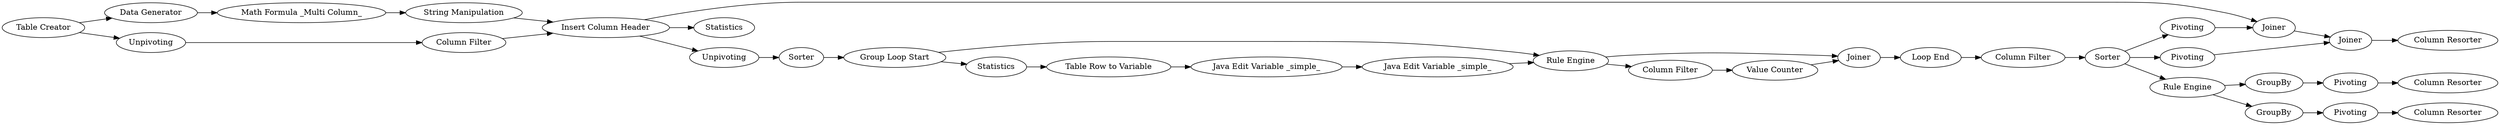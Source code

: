 digraph {
	2268 -> 2270
	2272 -> 157
	2262 -> 2281
	2273 -> 2279
	2259 -> 2264
	1487 -> 2289
	2264 -> 2262
	2276 -> 2283
	2265 -> 2266
	2289 -> 2290
	2262 -> 2263
	157 -> 2275
	2266 -> 2269
	2263 -> 2267
	2252 -> 2290
	2275 -> 2278
	2262 -> 2282
	2267 -> 2268
	2276 -> 2291
	2282 -> 2283
	2287 -> 1487
	2260 -> 2252
	2278 -> 2276
	17 -> 2260
	2263 -> 2265
	2276 -> 17
	2281 -> 2284
	2283 -> 2284
	2252 -> 2286
	2284 -> 2292
	2286 -> 2287
	2272 -> 2273
	2256 -> 2259
	2279 -> 2276
	2255 -> 2256
	2290 -> 2256
	2290 -> 2254
	2254 -> 2255
	2270 [label="Column Resorter"]
	2283 [label=Joiner]
	2276 [label="Insert Column Header"]
	2279 [label="Column Filter"]
	2260 [label=Sorter]
	2273 [label=Unpivoting]
	2275 [label="Math Formula _Multi Column_"]
	17 [label=Unpivoting]
	2266 [label=Pivoting]
	2284 [label=Joiner]
	2264 [label="Column Filter"]
	2254 [label="Column Filter"]
	2272 [label="Table Creator"]
	2289 [label="Java Edit Variable _simple_"]
	2268 [label=Pivoting]
	2287 [label="Table Row to Variable"]
	2290 [label="Rule Engine"]
	2255 [label="Value Counter"]
	2267 [label=GroupBy]
	2286 [label=Statistics]
	2278 [label="String Manipulation"]
	2265 [label=GroupBy]
	1487 [label="Java Edit Variable _simple_"]
	2252 [label="Group Loop Start"]
	2292 [label="Column Resorter"]
	2262 [label=Sorter]
	2256 [label=Joiner]
	2291 [label=Statistics]
	2269 [label="Column Resorter"]
	157 [label="Data Generator"]
	2263 [label="Rule Engine"]
	2259 [label="Loop End"]
	2282 [label=Pivoting]
	2281 [label=Pivoting]
	rankdir=LR
}
